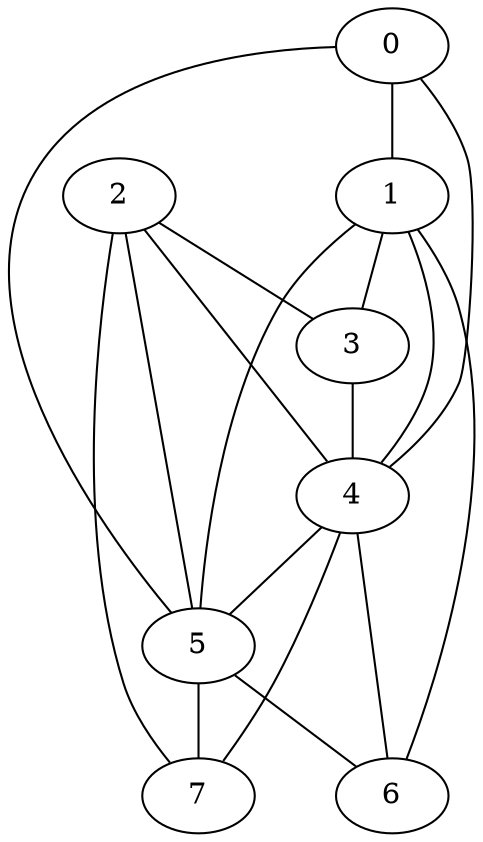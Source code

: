 graph {
    0 [ label = "0" ]
    1 [ label = "1" ]
    2 [ label = "2" ]
    3 [ label = "3" ]
    4 [ label = "4" ]
    5 [ label = "5" ]
    6 [ label = "6" ]
    7 [ label = "7" ]
    0 -- 5 [ ]
    0 -- 1 [ ]
    0 -- 4 [ ]
    1 -- 6 [ ]
    1 -- 3 [ ]
    1 -- 4 [ ]
    1 -- 5 [ ]
    2 -- 5 [ ]
    2 -- 4 [ ]
    2 -- 3 [ ]
    2 -- 7 [ ]
    3 -- 4 [ ]
    4 -- 5 [ ]
    4 -- 6 [ ]
    4 -- 7 [ ]
    5 -- 7 [ ]
    5 -- 6 [ ]
}

